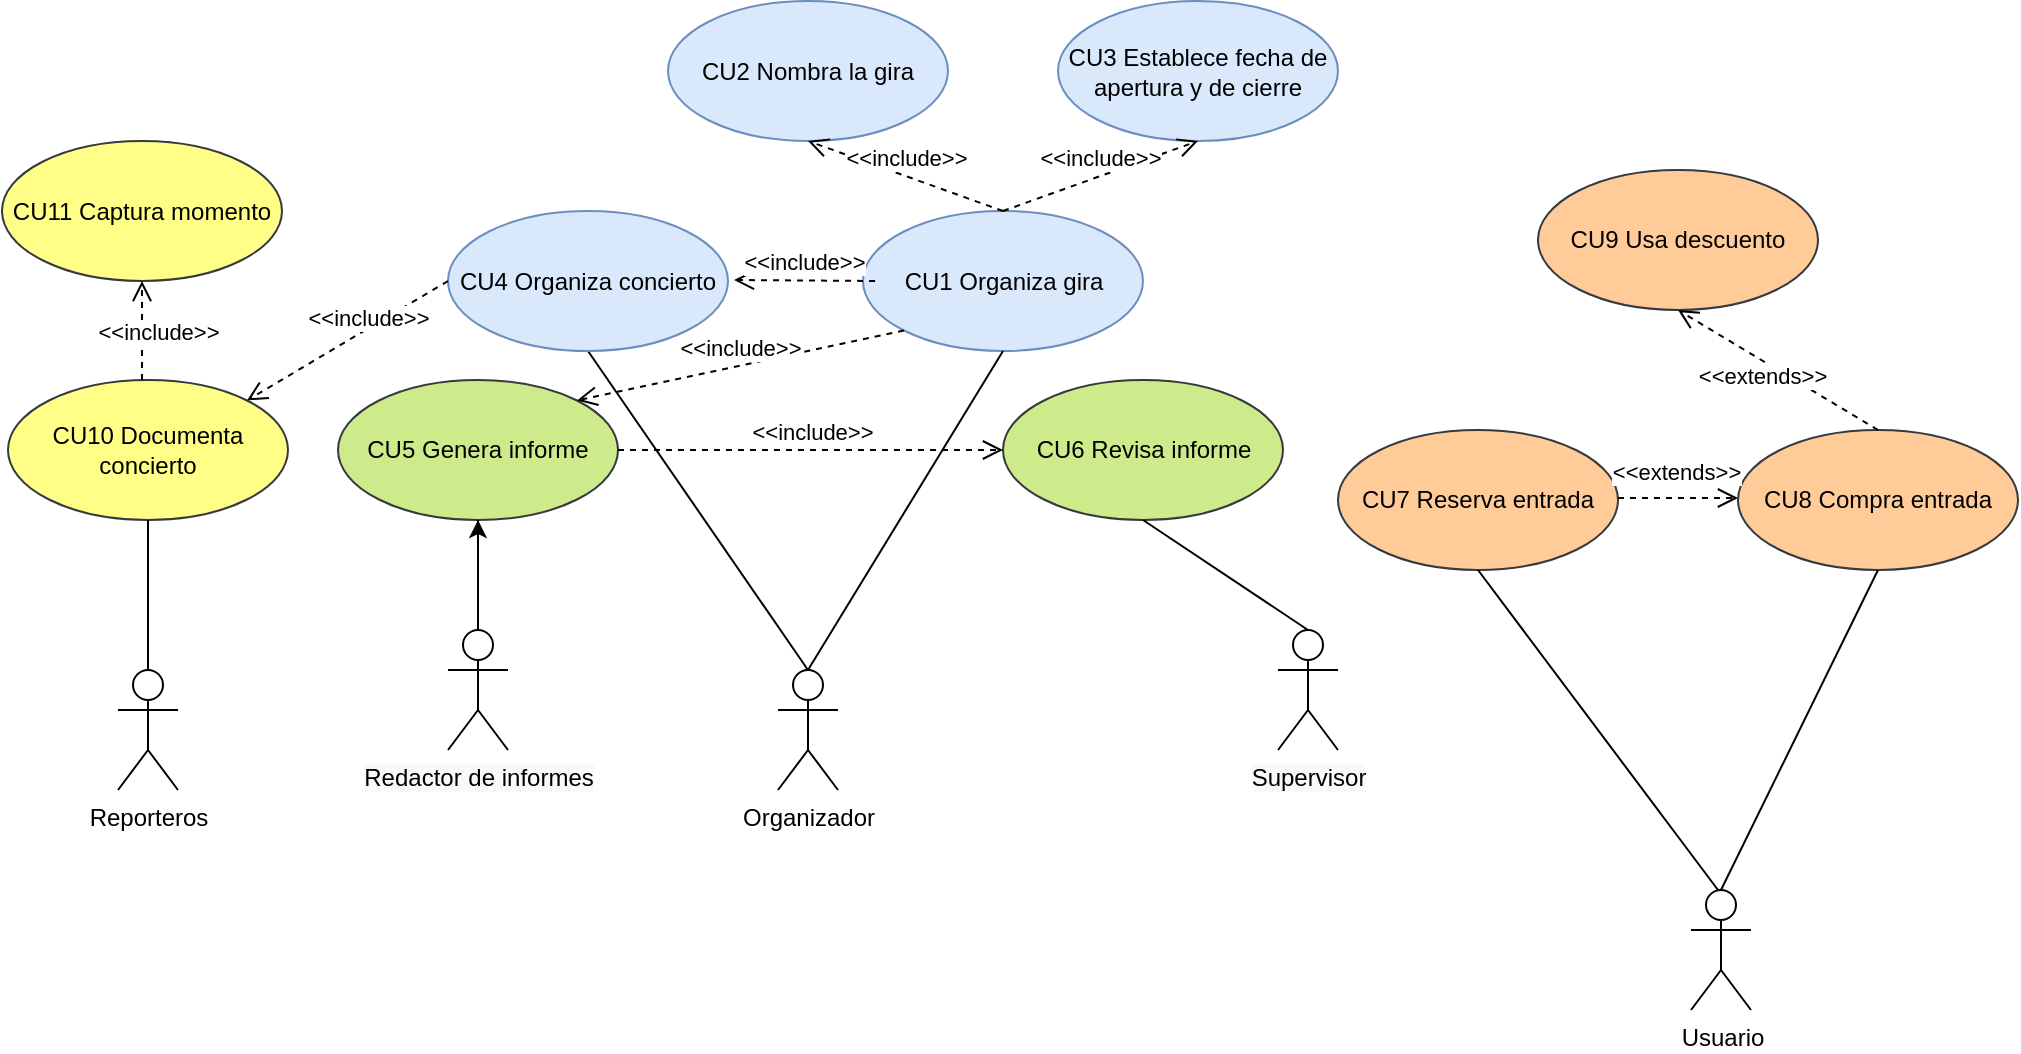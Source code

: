 <mxfile version="12.3.6" pages="1"><diagram id="3O3d6EuvzvfL-3PUInVS" name="Page-1"><mxGraphModel dx="2067" dy="619" grid="1" gridSize="10" guides="1" tooltips="1" connect="1" arrows="1" fold="1" page="1" pageScale="1" pageWidth="827" pageHeight="1169" math="0" shadow="0"><root><mxCell id="0"/><mxCell id="1" parent="0"/><mxCell id="nuaYXLa20q4xmHUnbfTM-2" value="Organizador" style="shape=umlActor;verticalLabelPosition=bottom;labelBackgroundColor=#ffffff;verticalAlign=top;html=1;" parent="1" vertex="1"><mxGeometry x="340" y="430" width="30" height="60" as="geometry"/></mxCell><mxCell id="nuaYXLa20q4xmHUnbfTM-5" value="CU1 Organiza gira" style="ellipse;whiteSpace=wrap;html=1;fillColor=#dae8fc;strokeColor=#6c8ebf;" parent="1" vertex="1"><mxGeometry x="382.5" y="200.5" width="140" height="70" as="geometry"/></mxCell><mxCell id="RmNtNseV9Tw9WS6IUdGq-8" value="" style="edgeStyle=orthogonalEdgeStyle;rounded=0;orthogonalLoop=1;jettySize=auto;html=1;" parent="1" source="nuaYXLa20q4xmHUnbfTM-7" target="nuaYXLa20q4xmHUnbfTM-15" edge="1"><mxGeometry relative="1" as="geometry"/></mxCell><mxCell id="nuaYXLa20q4xmHUnbfTM-7" value="&lt;span style=&quot;background-color: rgb(248 , 249 , 250)&quot;&gt;Redactor de informes&lt;br&gt;&lt;/span&gt;" style="shape=umlActor;verticalLabelPosition=bottom;labelBackgroundColor=#ffffff;verticalAlign=top;html=1;" parent="1" vertex="1"><mxGeometry x="175" y="410" width="30" height="60" as="geometry"/></mxCell><mxCell id="nuaYXLa20q4xmHUnbfTM-11" value="" style="html=1;verticalAlign=bottom;endArrow=none;entryX=0.5;entryY=1;entryDx=0;entryDy=0;exitX=0.5;exitY=0;exitDx=0;exitDy=0;exitPerimeter=0;strokeColor=#000000;endFill=0;" parent="1" source="nuaYXLa20q4xmHUnbfTM-2" target="nuaYXLa20q4xmHUnbfTM-14" edge="1"><mxGeometry width="80" relative="1" as="geometry"><mxPoint x="365" y="510" as="sourcePoint"/><mxPoint x="255" y="461.5" as="targetPoint"/></mxGeometry></mxCell><mxCell id="nuaYXLa20q4xmHUnbfTM-12" value="&lt;span style=&quot;background-color: rgb(248 , 249 , 250)&quot;&gt;Supervisor&lt;/span&gt;" style="shape=umlActor;verticalLabelPosition=bottom;labelBackgroundColor=#ffffff;verticalAlign=top;html=1;" parent="1" vertex="1"><mxGeometry x="590" y="410" width="30" height="60" as="geometry"/></mxCell><mxCell id="nuaYXLa20q4xmHUnbfTM-14" value="CU4 Organiza concierto&lt;span style=&quot;color: rgba(0 , 0 , 0 , 0) ; font-family: monospace ; font-size: 0px ; white-space: nowrap&quot;&gt;%3CmxGraphModel%3E%3Croot%3E%3CmxCell%20id%3D%220%22%2F%3E%3CmxCell%20id%3D%221%22%20parent%3D%220%22%2F%3E%3CmxCell%20id%3D%222%22%20value%3D%22Organizar%20conciertos%22%20style%3D%22ellipse%3BwhiteSpace%3Dwrap%3Bhtml%3D1%3B%22%20vertex%3D%221%22%20parent%3D%221%22%3E%3CmxGeometry%20x%3D%22295%22%20y%3D%22210%22%20width%3D%22140%22%20height%3D%2270%22%20as%3D%22geometry%22%2F%3E%3C%2FmxCell%3E%3C%2Froot%3E%3C%2FmxGraphModel%3E&lt;/span&gt;" style="ellipse;whiteSpace=wrap;html=1;fillColor=#dae8fc;strokeColor=#6c8ebf;" parent="1" vertex="1"><mxGeometry x="175" y="200.5" width="140" height="70" as="geometry"/></mxCell><mxCell id="nuaYXLa20q4xmHUnbfTM-15" value="CU5 Genera informe" style="ellipse;whiteSpace=wrap;html=1;fillColor=#cdeb8b;strokeColor=#36393d;" parent="1" vertex="1"><mxGeometry x="120" y="285" width="140" height="70" as="geometry"/></mxCell><mxCell id="nuaYXLa20q4xmHUnbfTM-16" value="CU6 Revisa informe" style="ellipse;whiteSpace=wrap;html=1;fillColor=#cdeb8b;strokeColor=#36393d;" parent="1" vertex="1"><mxGeometry x="452.5" y="285" width="140" height="70" as="geometry"/></mxCell><mxCell id="nuaYXLa20q4xmHUnbfTM-18" value="Usuario" style="shape=umlActor;verticalLabelPosition=bottom;labelBackgroundColor=#ffffff;verticalAlign=top;html=1;" parent="1" vertex="1"><mxGeometry x="796.5" y="540" width="30" height="60" as="geometry"/></mxCell><mxCell id="nuaYXLa20q4xmHUnbfTM-22" value="CU8 Compra entrada" style="ellipse;whiteSpace=wrap;html=1;fillColor=#ffcc99;strokeColor=#36393d;" parent="1" vertex="1"><mxGeometry x="820" y="310" width="140" height="70" as="geometry"/></mxCell><mxCell id="nuaYXLa20q4xmHUnbfTM-23" value="Reporteros" style="shape=umlActor;verticalLabelPosition=bottom;labelBackgroundColor=#ffffff;verticalAlign=top;html=1;" parent="1" vertex="1"><mxGeometry x="10" y="430" width="30" height="60" as="geometry"/></mxCell><mxCell id="nuaYXLa20q4xmHUnbfTM-25" value="CU10 Documenta concierto" style="ellipse;whiteSpace=wrap;html=1;fillColor=#ffff88;strokeColor=#36393d;" parent="1" vertex="1"><mxGeometry x="-45" y="285" width="140" height="70" as="geometry"/></mxCell><mxCell id="nuaYXLa20q4xmHUnbfTM-31" value="" style="html=1;verticalAlign=bottom;endArrow=none;entryX=0.5;entryY=1;entryDx=0;entryDy=0;exitX=0.5;exitY=0;exitDx=0;exitDy=0;exitPerimeter=0;strokeColor=#000000;endFill=0;" parent="1" source="nuaYXLa20q4xmHUnbfTM-23" target="nuaYXLa20q4xmHUnbfTM-25" edge="1"><mxGeometry width="80" relative="1" as="geometry"><mxPoint x="25" y="391" as="sourcePoint"/><mxPoint x="90" y="355" as="targetPoint"/></mxGeometry></mxCell><mxCell id="nuaYXLa20q4xmHUnbfTM-32" value="" style="html=1;verticalAlign=bottom;endArrow=none;entryX=0.5;entryY=1;entryDx=0;entryDy=0;exitX=0.5;exitY=0;exitDx=0;exitDy=0;exitPerimeter=0;strokeColor=#000000;endFill=0;" parent="1" source="nuaYXLa20q4xmHUnbfTM-18" target="nuaYXLa20q4xmHUnbfTM-22" edge="1"><mxGeometry width="80" relative="1" as="geometry"><mxPoint x="826" y="520" as="sourcePoint"/><mxPoint x="906" y="520" as="targetPoint"/></mxGeometry></mxCell><mxCell id="nuaYXLa20q4xmHUnbfTM-34" value="" style="html=1;verticalAlign=bottom;endArrow=none;entryX=0.5;entryY=1;entryDx=0;entryDy=0;exitX=0.5;exitY=0;exitDx=0;exitDy=0;exitPerimeter=0;strokeColor=#000000;endFill=0;" parent="1" source="nuaYXLa20q4xmHUnbfTM-12" target="nuaYXLa20q4xmHUnbfTM-16" edge="1"><mxGeometry width="80" relative="1" as="geometry"><mxPoint x="605" y="389" as="sourcePoint"/><mxPoint x="685" y="389" as="targetPoint"/></mxGeometry></mxCell><mxCell id="nuaYXLa20q4xmHUnbfTM-35" value="" style="html=1;verticalAlign=bottom;endArrow=none;entryX=0.5;entryY=1;entryDx=0;entryDy=0;endFill=0;" parent="1" target="nuaYXLa20q4xmHUnbfTM-15" edge="1"><mxGeometry width="80" relative="1" as="geometry"><mxPoint x="190" y="389" as="sourcePoint"/><mxPoint x="270" y="389" as="targetPoint"/></mxGeometry></mxCell><mxCell id="nuaYXLa20q4xmHUnbfTM-43" value="CU11 Captura momento" style="ellipse;whiteSpace=wrap;html=1;fillColor=#ffff88;strokeColor=#36393d;" parent="1" vertex="1"><mxGeometry x="-48" y="165.5" width="140" height="70" as="geometry"/></mxCell><mxCell id="nuaYXLa20q4xmHUnbfTM-48" value="&amp;lt;&amp;lt;include&amp;gt;&amp;gt;" style="html=1;verticalAlign=bottom;endArrow=open;dashed=1;endSize=8;entryX=0.5;entryY=1;entryDx=0;entryDy=0;" parent="1" target="nuaYXLa20q4xmHUnbfTM-43" edge="1"><mxGeometry x="-0.394" y="-8" relative="1" as="geometry"><mxPoint x="22" y="285" as="sourcePoint"/><mxPoint x="-58" y="285" as="targetPoint"/><mxPoint as="offset"/></mxGeometry></mxCell><mxCell id="nuaYXLa20q4xmHUnbfTM-49" value="&amp;lt;&amp;lt;include&amp;gt;&amp;gt;" style="html=1;verticalAlign=bottom;endArrow=open;dashed=1;endSize=8;exitX=1;exitY=0.5;exitDx=0;exitDy=0;" parent="1" source="nuaYXLa20q4xmHUnbfTM-15" target="nuaYXLa20q4xmHUnbfTM-16" edge="1"><mxGeometry relative="1" as="geometry"><mxPoint x="190" y="285" as="sourcePoint"/><mxPoint x="240" y="170" as="targetPoint"/></mxGeometry></mxCell><mxCell id="nuaYXLa20q4xmHUnbfTM-50" value="&amp;lt;&amp;lt;include&amp;gt;&amp;gt;" style="html=1;verticalAlign=bottom;endArrow=open;dashed=1;endSize=8;exitX=0.043;exitY=0.5;exitDx=0;exitDy=0;exitPerimeter=0;" parent="1" source="nuaYXLa20q4xmHUnbfTM-5" edge="1"><mxGeometry relative="1" as="geometry"><mxPoint x="340" y="310" as="sourcePoint"/><mxPoint x="318" y="235" as="targetPoint"/></mxGeometry></mxCell><mxCell id="RmNtNseV9Tw9WS6IUdGq-9" value="" style="html=1;verticalAlign=bottom;endArrow=none;entryX=0.5;entryY=1;entryDx=0;entryDy=0;exitX=0.5;exitY=0;exitDx=0;exitDy=0;exitPerimeter=0;strokeColor=#000000;endFill=0;" parent="1" source="nuaYXLa20q4xmHUnbfTM-2" target="nuaYXLa20q4xmHUnbfTM-5" edge="1"><mxGeometry width="80" relative="1" as="geometry"><mxPoint x="360" y="540" as="sourcePoint"/><mxPoint x="255" y="280.5" as="targetPoint"/></mxGeometry></mxCell><mxCell id="RmNtNseV9Tw9WS6IUdGq-10" value="&amp;lt;&amp;lt;include&amp;gt;&amp;gt;" style="html=1;verticalAlign=bottom;endArrow=open;dashed=1;endSize=8;exitX=0;exitY=1;exitDx=0;exitDy=0;entryX=1;entryY=0;entryDx=0;entryDy=0;" parent="1" source="nuaYXLa20q4xmHUnbfTM-5" target="nuaYXLa20q4xmHUnbfTM-15" edge="1"><mxGeometry relative="1" as="geometry"><mxPoint x="284" y="290" as="sourcePoint"/><mxPoint x="476.5" y="290" as="targetPoint"/></mxGeometry></mxCell><mxCell id="RmNtNseV9Tw9WS6IUdGq-12" value="CU7 Reserva entrada" style="ellipse;whiteSpace=wrap;html=1;fillColor=#ffcc99;strokeColor=#36393d;" parent="1" vertex="1"><mxGeometry x="620" y="310" width="140" height="70" as="geometry"/></mxCell><mxCell id="RmNtNseV9Tw9WS6IUdGq-13" value="" style="html=1;verticalAlign=bottom;endArrow=none;entryX=0.5;entryY=1;entryDx=0;entryDy=0;strokeColor=#000000;endFill=0;" parent="1" target="RmNtNseV9Tw9WS6IUdGq-12" edge="1"><mxGeometry width="80" relative="1" as="geometry"><mxPoint x="810" y="540" as="sourcePoint"/><mxPoint x="892" y="390" as="targetPoint"/></mxGeometry></mxCell><mxCell id="RmNtNseV9Tw9WS6IUdGq-15" value="&amp;lt;&amp;lt;include&amp;gt;&amp;gt;" style="html=1;verticalAlign=bottom;endArrow=open;dashed=1;endSize=8;exitX=0;exitY=0.5;exitDx=0;exitDy=0;entryX=1;entryY=0;entryDx=0;entryDy=0;" parent="1" source="nuaYXLa20q4xmHUnbfTM-14" target="nuaYXLa20q4xmHUnbfTM-25" edge="1"><mxGeometry x="-0.177" y="3" relative="1" as="geometry"><mxPoint x="175.02" y="229.5" as="sourcePoint"/><mxPoint x="104.5" y="229" as="targetPoint"/><mxPoint as="offset"/></mxGeometry></mxCell><mxCell id="RmNtNseV9Tw9WS6IUdGq-17" value="&amp;lt;&amp;lt;extends&amp;gt;&amp;gt;" style="html=1;verticalAlign=bottom;endArrow=open;dashed=1;endSize=8;" parent="1" edge="1"><mxGeometry y="4" relative="1" as="geometry"><mxPoint x="760" y="344" as="sourcePoint"/><mxPoint x="820" y="344" as="targetPoint"/><mxPoint x="-1" as="offset"/></mxGeometry></mxCell><mxCell id="RmNtNseV9Tw9WS6IUdGq-27" value="CU9 Usa descuento" style="ellipse;whiteSpace=wrap;html=1;fillColor=#ffcc99;strokeColor=#36393d;" parent="1" vertex="1"><mxGeometry x="720" y="180" width="140" height="70" as="geometry"/></mxCell><mxCell id="RmNtNseV9Tw9WS6IUdGq-28" value="&amp;lt;&amp;lt;extends&amp;gt;&amp;gt;" style="html=1;verticalAlign=bottom;endArrow=open;dashed=1;endSize=8;exitX=0.5;exitY=0;exitDx=0;exitDy=0;entryX=0.5;entryY=1;entryDx=0;entryDy=0;" parent="1" source="nuaYXLa20q4xmHUnbfTM-22" target="RmNtNseV9Tw9WS6IUdGq-27" edge="1"><mxGeometry y="14" relative="1" as="geometry"><mxPoint x="770.0" y="354" as="sourcePoint"/><mxPoint x="830.0" y="354" as="targetPoint"/><mxPoint x="-1" as="offset"/></mxGeometry></mxCell><mxCell id="b9VN3gH2cDOrWuLPfsBn-7" value="CU2 Nombra la gira" style="ellipse;whiteSpace=wrap;html=1;fillColor=#dae8fc;strokeColor=#6c8ebf;" vertex="1" parent="1"><mxGeometry x="285" y="95.5" width="140" height="70" as="geometry"/></mxCell><mxCell id="b9VN3gH2cDOrWuLPfsBn-8" value="CU3 Establece fecha de apertura y de cierre" style="ellipse;whiteSpace=wrap;html=1;fillColor=#dae8fc;strokeColor=#6c8ebf;" vertex="1" parent="1"><mxGeometry x="480" y="95.5" width="140" height="70" as="geometry"/></mxCell><mxCell id="b9VN3gH2cDOrWuLPfsBn-9" value="&amp;lt;&amp;lt;include&amp;gt;&amp;gt;" style="html=1;verticalAlign=bottom;endArrow=open;dashed=1;endSize=8;exitX=0.5;exitY=0;exitDx=0;exitDy=0;entryX=0.5;entryY=1;entryDx=0;entryDy=0;" edge="1" parent="1" source="nuaYXLa20q4xmHUnbfTM-5" target="b9VN3gH2cDOrWuLPfsBn-8"><mxGeometry relative="1" as="geometry"><mxPoint x="412.495" y="269.992" as="sourcePoint"/><mxPoint x="250.005" y="305.508" as="targetPoint"/></mxGeometry></mxCell><mxCell id="b9VN3gH2cDOrWuLPfsBn-10" value="&amp;lt;&amp;lt;include&amp;gt;&amp;gt;" style="html=1;verticalAlign=bottom;endArrow=open;dashed=1;endSize=8;exitX=0.5;exitY=0;exitDx=0;exitDy=0;entryX=0.5;entryY=1;entryDx=0;entryDy=0;" edge="1" parent="1" source="nuaYXLa20q4xmHUnbfTM-5" target="b9VN3gH2cDOrWuLPfsBn-7"><mxGeometry relative="1" as="geometry"><mxPoint x="422.495" y="279.992" as="sourcePoint"/><mxPoint x="260.005" y="315.508" as="targetPoint"/></mxGeometry></mxCell></root></mxGraphModel></diagram></mxfile>
